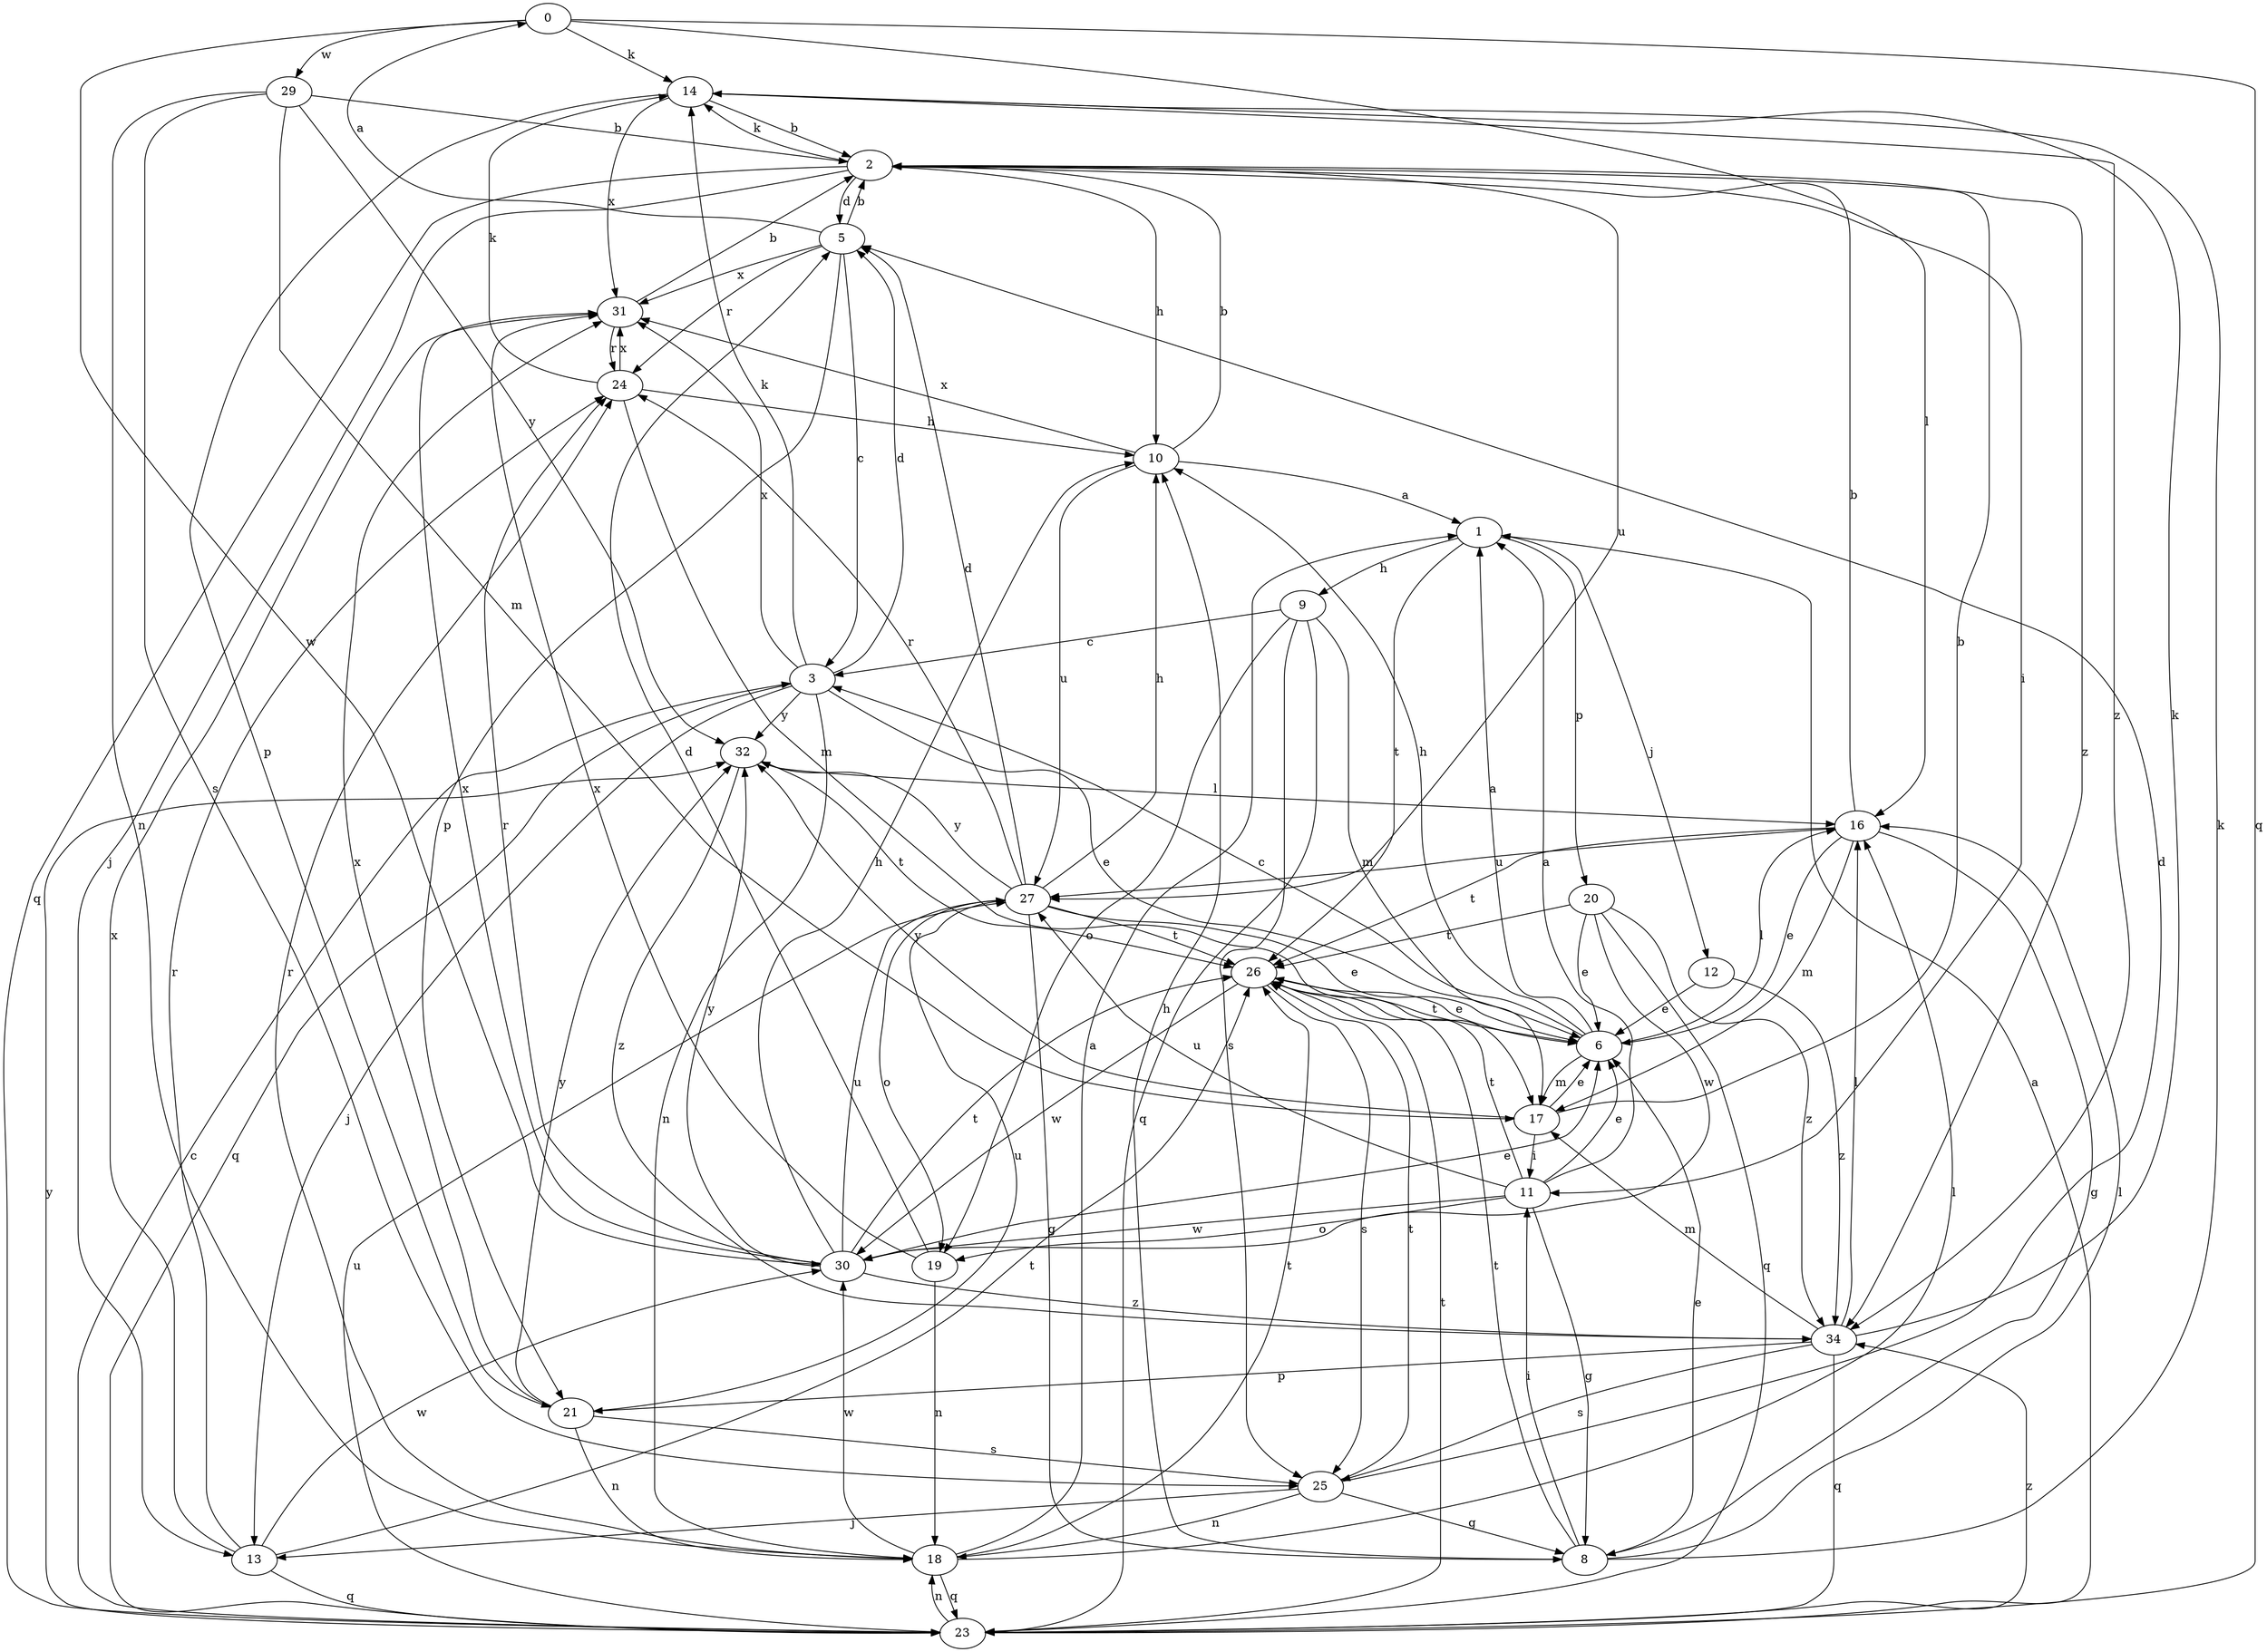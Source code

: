 strict digraph  {
0;
1;
2;
3;
5;
6;
8;
9;
10;
11;
12;
13;
14;
16;
17;
18;
19;
20;
21;
23;
24;
25;
26;
27;
29;
30;
31;
32;
34;
0 -> 14  [label=k];
0 -> 16  [label=l];
0 -> 23  [label=q];
0 -> 29  [label=w];
0 -> 30  [label=w];
1 -> 9  [label=h];
1 -> 12  [label=j];
1 -> 20  [label=p];
1 -> 26  [label=t];
2 -> 5  [label=d];
2 -> 10  [label=h];
2 -> 11  [label=i];
2 -> 13  [label=j];
2 -> 14  [label=k];
2 -> 23  [label=q];
2 -> 27  [label=u];
2 -> 34  [label=z];
3 -> 5  [label=d];
3 -> 6  [label=e];
3 -> 13  [label=j];
3 -> 14  [label=k];
3 -> 18  [label=n];
3 -> 23  [label=q];
3 -> 31  [label=x];
3 -> 32  [label=y];
5 -> 0  [label=a];
5 -> 2  [label=b];
5 -> 3  [label=c];
5 -> 21  [label=p];
5 -> 24  [label=r];
5 -> 31  [label=x];
6 -> 1  [label=a];
6 -> 3  [label=c];
6 -> 10  [label=h];
6 -> 16  [label=l];
6 -> 17  [label=m];
6 -> 26  [label=t];
8 -> 6  [label=e];
8 -> 10  [label=h];
8 -> 11  [label=i];
8 -> 14  [label=k];
8 -> 16  [label=l];
8 -> 26  [label=t];
9 -> 3  [label=c];
9 -> 17  [label=m];
9 -> 19  [label=o];
9 -> 23  [label=q];
9 -> 25  [label=s];
10 -> 1  [label=a];
10 -> 2  [label=b];
10 -> 27  [label=u];
10 -> 31  [label=x];
11 -> 1  [label=a];
11 -> 6  [label=e];
11 -> 8  [label=g];
11 -> 19  [label=o];
11 -> 26  [label=t];
11 -> 27  [label=u];
11 -> 30  [label=w];
12 -> 6  [label=e];
12 -> 34  [label=z];
13 -> 23  [label=q];
13 -> 24  [label=r];
13 -> 26  [label=t];
13 -> 30  [label=w];
13 -> 31  [label=x];
14 -> 2  [label=b];
14 -> 21  [label=p];
14 -> 31  [label=x];
14 -> 34  [label=z];
16 -> 2  [label=b];
16 -> 6  [label=e];
16 -> 8  [label=g];
16 -> 17  [label=m];
16 -> 26  [label=t];
16 -> 27  [label=u];
17 -> 2  [label=b];
17 -> 6  [label=e];
17 -> 11  [label=i];
17 -> 32  [label=y];
18 -> 1  [label=a];
18 -> 16  [label=l];
18 -> 23  [label=q];
18 -> 24  [label=r];
18 -> 26  [label=t];
18 -> 30  [label=w];
19 -> 5  [label=d];
19 -> 18  [label=n];
19 -> 31  [label=x];
20 -> 6  [label=e];
20 -> 23  [label=q];
20 -> 26  [label=t];
20 -> 30  [label=w];
20 -> 34  [label=z];
21 -> 18  [label=n];
21 -> 25  [label=s];
21 -> 27  [label=u];
21 -> 31  [label=x];
21 -> 32  [label=y];
23 -> 1  [label=a];
23 -> 3  [label=c];
23 -> 18  [label=n];
23 -> 26  [label=t];
23 -> 27  [label=u];
23 -> 32  [label=y];
23 -> 34  [label=z];
24 -> 10  [label=h];
24 -> 14  [label=k];
24 -> 17  [label=m];
24 -> 31  [label=x];
25 -> 5  [label=d];
25 -> 8  [label=g];
25 -> 13  [label=j];
25 -> 18  [label=n];
25 -> 26  [label=t];
26 -> 6  [label=e];
26 -> 25  [label=s];
26 -> 30  [label=w];
27 -> 5  [label=d];
27 -> 6  [label=e];
27 -> 8  [label=g];
27 -> 10  [label=h];
27 -> 19  [label=o];
27 -> 24  [label=r];
27 -> 26  [label=t];
27 -> 32  [label=y];
29 -> 2  [label=b];
29 -> 17  [label=m];
29 -> 18  [label=n];
29 -> 25  [label=s];
29 -> 32  [label=y];
30 -> 6  [label=e];
30 -> 10  [label=h];
30 -> 24  [label=r];
30 -> 26  [label=t];
30 -> 27  [label=u];
30 -> 31  [label=x];
30 -> 32  [label=y];
30 -> 34  [label=z];
31 -> 2  [label=b];
31 -> 24  [label=r];
32 -> 16  [label=l];
32 -> 26  [label=t];
32 -> 34  [label=z];
34 -> 14  [label=k];
34 -> 16  [label=l];
34 -> 17  [label=m];
34 -> 21  [label=p];
34 -> 23  [label=q];
34 -> 25  [label=s];
}
